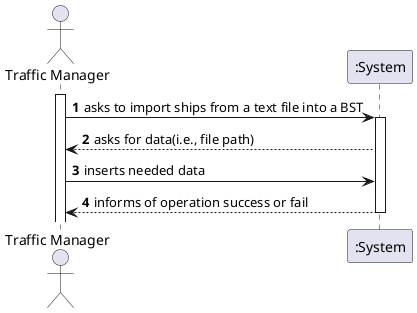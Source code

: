 @startuml
'https://plantuml.com/sequence-diagram

autonumber
actor "Traffic Manager" as TM

activate TM
TM-> ":System" : asks to import ships from a text file into a BST
activate ":System"
":System" --> TM : asks for data(i.e., file path)
TM-> ":System" : inserts needed data
":System" --> TM : informs of operation success or fail

deactivate ":System"

@enduml